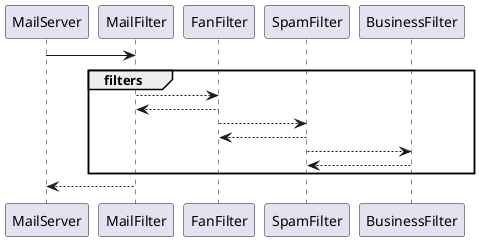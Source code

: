 @startuml

participant MailServer
participant MailFilter
participant FanFilter
participant SpamFilter
participant BusinessFilter

MailServer -> MailFilter

group filters
    MailFilter --> FanFilter
    FanFilter --> MailFilter
    FanFilter --> SpamFilter
    SpamFilter --> FanFilter
    SpamFilter --> BusinessFilter
    BusinessFilter --> SpamFilter

end

MailFilter --> MailServer

@enduml